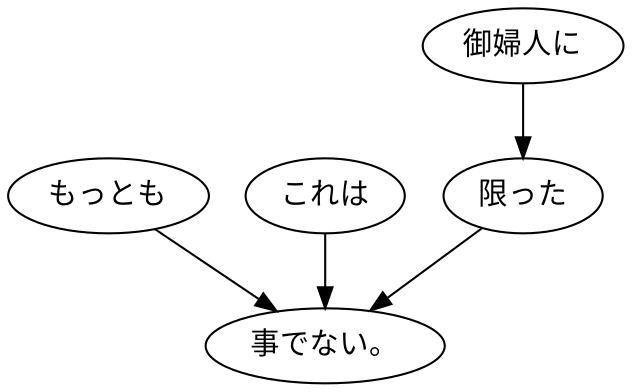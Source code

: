 digraph graph6941 {
	node0 [label="もっとも"];
	node1 [label="これは"];
	node2 [label="御婦人に"];
	node3 [label="限った"];
	node4 [label="事でない。"];
	node0 -> node4;
	node1 -> node4;
	node2 -> node3;
	node3 -> node4;
}
